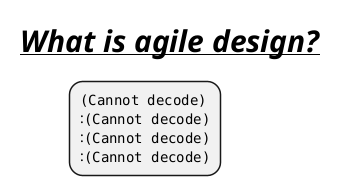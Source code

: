 @startmindmap
title =<i><b><u>What is agile design?
*:<img:images/img_99.png>
:<img:images/img_100.png>
:<img:images/img_101.png>
:<img:images/img_62.png{scale=1.055}>;
@endmindmap
